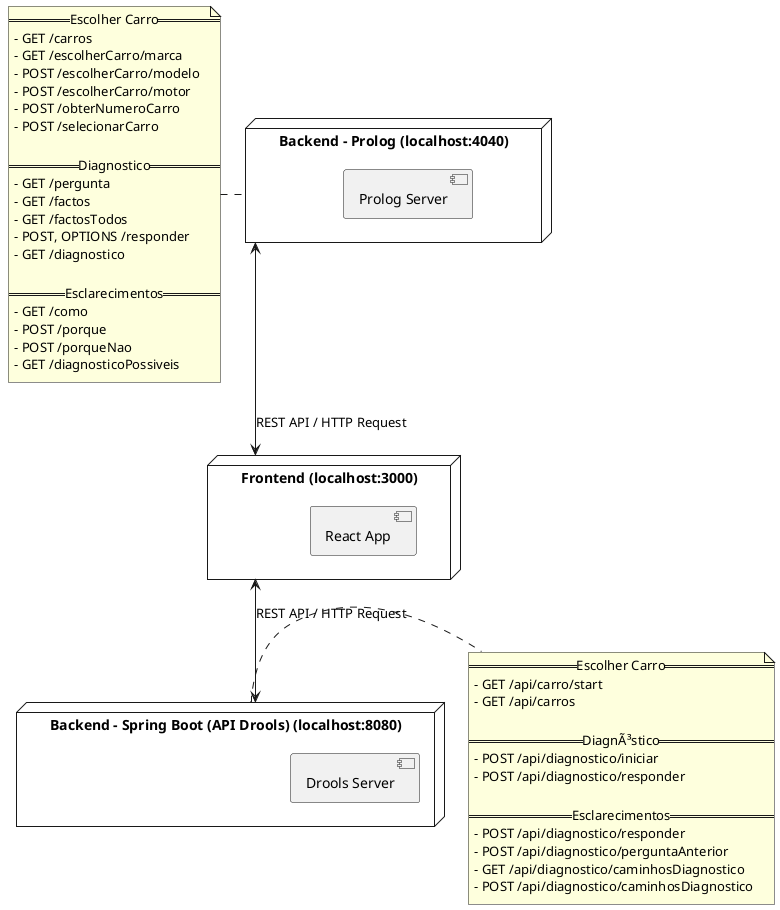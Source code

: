 @startuml
node "Frontend (localhost:3000)" as Frontend {
    [React App]
}

node "Backend - Prolog (localhost:4040)" as BackendProlog {
    [Prolog Server]
}

node "Backend - Spring Boot (API Drools) (localhost:8080)" as BackendDrools {
    [Drools Server]
}

BackendProlog <--> Frontend : REST API / HTTP Request
Frontend <--> BackendDrools : REST API / HTTP Request

note left of BackendProlog
== Escolher Carro ==
- GET /carros
- GET /escolherCarro/marca
- POST /escolherCarro/modelo
- POST /escolherCarro/motor
- POST /obterNumeroCarro
- POST /selecionarCarro

== Diagnostico ==
- GET /pergunta
- GET /factos
- GET /factosTodos
- POST, OPTIONS /responder
- GET /diagnostico

== Esclarecimentos ==
- GET /como
- POST /porque
- POST /porqueNao
- GET /diagnosticoPossiveis
end note

note right of BackendDrools
== Escolher Carro ==
- GET /api/carro/start
- GET /api/carros

== DiagnÃ³stico ==
- POST /api/diagnostico/iniciar
- POST /api/diagnostico/responder

== Esclarecimentos ==
- POST /api/diagnostico/responder
- POST /api/diagnostico/perguntaAnterior
- GET /api/diagnostico/caminhosDiagnostico
- POST /api/diagnostico/caminhosDiagnostico
end note
@enduml